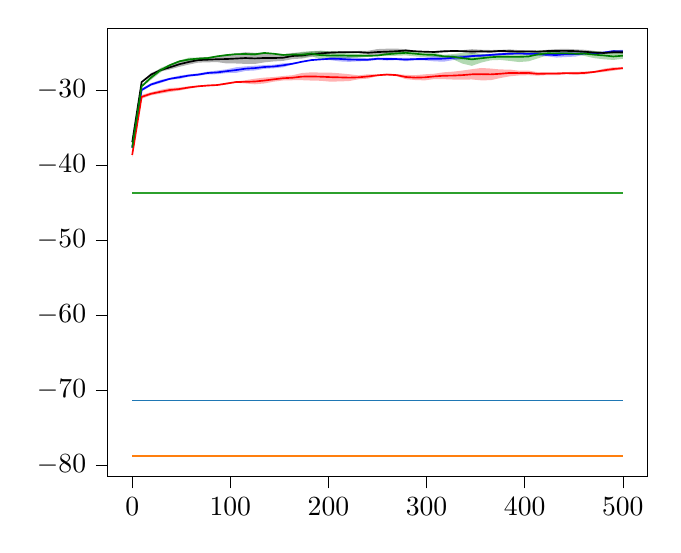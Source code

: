 % This file was created by tikzplotlib v0.9.6.
\begin{tikzpicture}

\definecolor{color0}{rgb}{0.122,0.467,0.706}
\definecolor{color1}{rgb}{1,0.498,0.055}
\definecolor{color2}{rgb}{0.173,0.627,0.173}

\begin{axis}[
tick align=outside,
tick pos=left,
x grid style={white!69.02!black},
xmin=-25, xmax=525,
xtick style={color=black},
y grid style={white!69.02!black},
ymin=-81.559, ymax=-21.725,
ytick style={color=black}
]
\path [fill=blue, fill opacity=0.3]
(axis cs:0,-37.58)
--(axis cs:0,-37.734)
--(axis cs:9.615,-30.156)
--(axis cs:19.231,-29.413)
--(axis cs:28.846,-29.043)
--(axis cs:38.462,-28.593)
--(axis cs:48.077,-28.488)
--(axis cs:57.692,-28.196)
--(axis cs:67.308,-28.072)
--(axis cs:76.923,-27.878)
--(axis cs:86.538,-27.865)
--(axis cs:96.154,-27.705)
--(axis cs:105.769,-27.684)
--(axis cs:115.385,-27.429)
--(axis cs:125,-27.362)
--(axis cs:134.615,-27.148)
--(axis cs:144.231,-27.069)
--(axis cs:153.846,-26.935)
--(axis cs:163.462,-26.577)
--(axis cs:173.077,-26.245)
--(axis cs:182.692,-25.985)
--(axis cs:192.308,-25.938)
--(axis cs:201.923,-25.988)
--(axis cs:211.538,-26.154)
--(axis cs:221.154,-26.215)
--(axis cs:230.769,-26.14)
--(axis cs:240.385,-26.11)
--(axis cs:250,-25.957)
--(axis cs:259.615,-26.038)
--(axis cs:269.231,-25.983)
--(axis cs:278.846,-26.132)
--(axis cs:288.462,-26.011)
--(axis cs:298.077,-26.028)
--(axis cs:307.692,-26.141)
--(axis cs:317.308,-26.198)
--(axis cs:326.923,-25.974)
--(axis cs:336.538,-25.874)
--(axis cs:346.154,-25.589)
--(axis cs:355.769,-25.577)
--(axis cs:365.385,-25.435)
--(axis cs:375,-25.362)
--(axis cs:384.615,-25.204)
--(axis cs:394.231,-25.148)
--(axis cs:403.846,-25.211)
--(axis cs:413.462,-25.426)
--(axis cs:423.077,-25.481)
--(axis cs:432.692,-25.637)
--(axis cs:442.308,-25.568)
--(axis cs:451.923,-25.506)
--(axis cs:461.538,-25.238)
--(axis cs:471.154,-25.148)
--(axis cs:480.769,-25.069)
--(axis cs:490.385,-24.971)
--(axis cs:500,-25.031)
--(axis cs:500,-24.628)
--(axis cs:500,-24.628)
--(axis cs:490.385,-24.638)
--(axis cs:480.769,-24.867)
--(axis cs:471.154,-24.98)
--(axis cs:461.538,-24.962)
--(axis cs:451.923,-24.866)
--(axis cs:442.308,-24.823)
--(axis cs:432.692,-24.955)
--(axis cs:423.077,-25.072)
--(axis cs:413.462,-24.908)
--(axis cs:403.846,-25.055)
--(axis cs:394.231,-25.074)
--(axis cs:384.615,-25.053)
--(axis cs:375,-25.022)
--(axis cs:365.385,-25.149)
--(axis cs:355.769,-25.197)
--(axis cs:346.154,-25.287)
--(axis cs:336.538,-25.315)
--(axis cs:326.923,-25.361)
--(axis cs:317.308,-25.378)
--(axis cs:307.692,-25.438)
--(axis cs:298.077,-25.645)
--(axis cs:288.462,-25.677)
--(axis cs:278.846,-25.677)
--(axis cs:269.231,-25.693)
--(axis cs:259.615,-25.632)
--(axis cs:250,-25.649)
--(axis cs:240.385,-25.738)
--(axis cs:230.769,-25.716)
--(axis cs:221.154,-25.595)
--(axis cs:211.538,-25.491)
--(axis cs:201.923,-25.6)
--(axis cs:192.308,-25.834)
--(axis cs:182.692,-25.969)
--(axis cs:173.077,-26.145)
--(axis cs:163.462,-26.346)
--(axis cs:153.846,-26.412)
--(axis cs:144.231,-26.595)
--(axis cs:134.615,-26.651)
--(axis cs:125,-26.728)
--(axis cs:115.385,-26.819)
--(axis cs:105.769,-26.939)
--(axis cs:96.154,-27.215)
--(axis cs:86.538,-27.373)
--(axis cs:76.923,-27.522)
--(axis cs:67.308,-27.754)
--(axis cs:57.692,-27.886)
--(axis cs:48.077,-28.049)
--(axis cs:38.462,-28.355)
--(axis cs:28.846,-28.624)
--(axis cs:19.231,-29.055)
--(axis cs:9.615,-29.774)
--(axis cs:0,-37.58)
--cycle;

\path [fill=black, fill opacity=0.3]
(axis cs:0,-36.773)
--(axis cs:0,-37.12)
--(axis cs:9.615,-28.953)
--(axis cs:19.231,-28.116)
--(axis cs:28.846,-27.497)
--(axis cs:38.462,-27.229)
--(axis cs:48.077,-26.873)
--(axis cs:57.692,-26.576)
--(axis cs:67.308,-26.314)
--(axis cs:76.923,-26.275)
--(axis cs:86.538,-26.245)
--(axis cs:96.154,-26.421)
--(axis cs:105.769,-26.432)
--(axis cs:115.385,-26.482)
--(axis cs:125,-26.496)
--(axis cs:134.615,-26.282)
--(axis cs:144.231,-26.155)
--(axis cs:153.846,-26.082)
--(axis cs:163.462,-25.844)
--(axis cs:173.077,-25.768)
--(axis cs:182.692,-25.536)
--(axis cs:192.308,-25.412)
--(axis cs:201.923,-25.14)
--(axis cs:211.538,-25.026)
--(axis cs:221.154,-25.012)
--(axis cs:230.769,-25.062)
--(axis cs:240.385,-25.265)
--(axis cs:250,-25.307)
--(axis cs:259.615,-25.253)
--(axis cs:269.231,-25.15)
--(axis cs:278.846,-24.872)
--(axis cs:288.462,-24.906)
--(axis cs:298.077,-24.917)
--(axis cs:307.692,-25.014)
--(axis cs:317.308,-24.96)
--(axis cs:326.923,-24.832)
--(axis cs:336.538,-24.922)
--(axis cs:346.154,-25.142)
--(axis cs:355.769,-25.012)
--(axis cs:365.385,-25.028)
--(axis cs:375,-24.893)
--(axis cs:384.615,-25.031)
--(axis cs:394.231,-25.012)
--(axis cs:403.846,-24.948)
--(axis cs:413.462,-24.977)
--(axis cs:423.077,-24.935)
--(axis cs:432.692,-25.006)
--(axis cs:442.308,-25.023)
--(axis cs:451.923,-25.016)
--(axis cs:461.538,-25.124)
--(axis cs:471.154,-25.205)
--(axis cs:480.769,-25.142)
--(axis cs:490.385,-25.18)
--(axis cs:500,-25.199)
--(axis cs:500,-24.648)
--(axis cs:500,-24.648)
--(axis cs:490.385,-24.65)
--(axis cs:480.769,-24.915)
--(axis cs:471.154,-24.75)
--(axis cs:461.538,-24.608)
--(axis cs:451.923,-24.545)
--(axis cs:442.308,-24.474)
--(axis cs:432.692,-24.508)
--(axis cs:423.077,-24.605)
--(axis cs:413.462,-24.726)
--(axis cs:403.846,-24.673)
--(axis cs:394.231,-24.654)
--(axis cs:384.615,-24.551)
--(axis cs:375,-24.616)
--(axis cs:365.385,-24.636)
--(axis cs:355.769,-24.598)
--(axis cs:346.154,-24.524)
--(axis cs:336.538,-24.65)
--(axis cs:326.923,-24.69)
--(axis cs:317.308,-24.663)
--(axis cs:307.692,-24.777)
--(axis cs:298.077,-24.802)
--(axis cs:288.462,-24.702)
--(axis cs:278.846,-24.527)
--(axis cs:269.231,-24.444)
--(axis cs:259.615,-24.458)
--(axis cs:250,-24.506)
--(axis cs:240.385,-24.733)
--(axis cs:230.769,-24.762)
--(axis cs:221.154,-24.816)
--(axis cs:211.538,-24.842)
--(axis cs:201.923,-24.817)
--(axis cs:192.308,-24.745)
--(axis cs:182.692,-24.827)
--(axis cs:173.077,-24.957)
--(axis cs:163.462,-25.016)
--(axis cs:153.846,-25.237)
--(axis cs:144.231,-25.251)
--(axis cs:134.615,-25.103)
--(axis cs:125,-25.016)
--(axis cs:115.385,-24.925)
--(axis cs:105.769,-25.112)
--(axis cs:96.154,-25.251)
--(axis cs:86.538,-25.482)
--(axis cs:76.923,-25.574)
--(axis cs:67.308,-25.642)
--(axis cs:57.692,-25.884)
--(axis cs:48.077,-26.18)
--(axis cs:38.462,-26.652)
--(axis cs:28.846,-27.141)
--(axis cs:19.231,-27.709)
--(axis cs:9.615,-28.863)
--(axis cs:0,-36.773)
--cycle;

\path [fill=red, fill opacity=0.3]
(axis cs:0,-38.387)
--(axis cs:0,-38.888)
--(axis cs:9.615,-31.136)
--(axis cs:19.231,-30.677)
--(axis cs:28.846,-30.458)
--(axis cs:38.462,-30.234)
--(axis cs:48.077,-30.048)
--(axis cs:57.692,-29.797)
--(axis cs:67.308,-29.575)
--(axis cs:76.923,-29.474)
--(axis cs:86.538,-29.403)
--(axis cs:96.154,-29.235)
--(axis cs:105.769,-28.999)
--(axis cs:115.385,-29.097)
--(axis cs:125,-29.209)
--(axis cs:134.615,-29.096)
--(axis cs:144.231,-28.855)
--(axis cs:153.846,-28.694)
--(axis cs:163.462,-28.668)
--(axis cs:173.077,-28.662)
--(axis cs:182.692,-28.71)
--(axis cs:192.308,-28.741)
--(axis cs:201.923,-28.855)
--(axis cs:211.538,-28.825)
--(axis cs:221.154,-28.776)
--(axis cs:230.769,-28.535)
--(axis cs:240.385,-28.447)
--(axis cs:250,-28.103)
--(axis cs:259.615,-28.037)
--(axis cs:269.231,-28.113)
--(axis cs:278.846,-28.516)
--(axis cs:288.462,-28.641)
--(axis cs:298.077,-28.684)
--(axis cs:307.692,-28.514)
--(axis cs:317.308,-28.522)
--(axis cs:326.923,-28.571)
--(axis cs:336.538,-28.589)
--(axis cs:346.154,-28.563)
--(axis cs:355.769,-28.68)
--(axis cs:365.385,-28.66)
--(axis cs:375,-28.377)
--(axis cs:384.615,-28.146)
--(axis cs:394.231,-28.026)
--(axis cs:403.846,-27.993)
--(axis cs:413.462,-28.049)
--(axis cs:423.077,-27.975)
--(axis cs:432.692,-27.994)
--(axis cs:442.308,-27.859)
--(axis cs:451.923,-27.924)
--(axis cs:461.538,-27.876)
--(axis cs:471.154,-27.673)
--(axis cs:480.769,-27.564)
--(axis cs:490.385,-27.395)
--(axis cs:500,-27.19)
--(axis cs:500,-26.929)
--(axis cs:500,-26.929)
--(axis cs:490.385,-26.939)
--(axis cs:480.769,-27.131)
--(axis cs:471.154,-27.432)
--(axis cs:461.538,-27.502)
--(axis cs:451.923,-27.555)
--(axis cs:442.308,-27.574)
--(axis cs:432.692,-27.571)
--(axis cs:423.077,-27.587)
--(axis cs:413.462,-27.598)
--(axis cs:403.846,-27.382)
--(axis cs:394.231,-27.402)
--(axis cs:384.615,-27.237)
--(axis cs:375,-27.232)
--(axis cs:365.385,-27.107)
--(axis cs:355.769,-27.032)
--(axis cs:346.154,-27.194)
--(axis cs:336.538,-27.377)
--(axis cs:326.923,-27.522)
--(axis cs:317.308,-27.611)
--(axis cs:307.692,-27.798)
--(axis cs:298.077,-27.879)
--(axis cs:288.462,-27.991)
--(axis cs:278.846,-27.954)
--(axis cs:269.231,-27.851)
--(axis cs:259.615,-27.783)
--(axis cs:250,-27.911)
--(axis cs:240.385,-27.869)
--(axis cs:230.769,-28.018)
--(axis cs:221.154,-27.866)
--(axis cs:211.538,-27.742)
--(axis cs:201.923,-27.649)
--(axis cs:192.308,-27.646)
--(axis cs:182.692,-27.613)
--(axis cs:173.077,-27.702)
--(axis cs:163.462,-27.995)
--(axis cs:153.846,-28.103)
--(axis cs:144.231,-28.238)
--(axis cs:134.615,-28.32)
--(axis cs:125,-28.463)
--(axis cs:115.385,-28.661)
--(axis cs:105.769,-28.819)
--(axis cs:96.154,-28.986)
--(axis cs:86.538,-29.212)
--(axis cs:76.923,-29.27)
--(axis cs:67.308,-29.371)
--(axis cs:57.692,-29.471)
--(axis cs:48.077,-29.632)
--(axis cs:38.462,-29.702)
--(axis cs:28.846,-29.954)
--(axis cs:19.231,-30.26)
--(axis cs:9.615,-30.637)
--(axis cs:0,-38.387)
--cycle;

\path [fill=green!50!black, fill opacity=0.3]
(axis cs:0,-37.453)
--(axis cs:0,-37.856)
--(axis cs:9.615,-29.583)
--(axis cs:19.231,-28.607)
--(axis cs:28.846,-27.623)
--(axis cs:38.462,-26.767)
--(axis cs:48.077,-26.223)
--(axis cs:57.692,-26.127)
--(axis cs:67.308,-25.909)
--(axis cs:76.923,-25.857)
--(axis cs:86.538,-25.515)
--(axis cs:96.154,-25.424)
--(axis cs:105.769,-25.237)
--(axis cs:115.385,-25.283)
--(axis cs:125,-25.373)
--(axis cs:134.615,-25.113)
--(axis cs:144.231,-25.196)
--(axis cs:153.846,-25.403)
--(axis cs:163.462,-25.352)
--(axis cs:173.077,-25.623)
--(axis cs:182.692,-25.428)
--(axis cs:192.308,-25.93)
--(axis cs:201.923,-25.939)
--(axis cs:211.538,-25.88)
--(axis cs:221.154,-25.737)
--(axis cs:230.769,-25.66)
--(axis cs:240.385,-25.529)
--(axis cs:250,-25.444)
--(axis cs:259.615,-25.446)
--(axis cs:269.231,-25.394)
--(axis cs:278.846,-25.351)
--(axis cs:288.462,-25.494)
--(axis cs:298.077,-25.576)
--(axis cs:307.692,-25.564)
--(axis cs:317.308,-25.682)
--(axis cs:326.923,-25.875)
--(axis cs:336.538,-26.443)
--(axis cs:346.154,-26.745)
--(axis cs:355.769,-26.308)
--(axis cs:365.385,-26.005)
--(axis cs:375,-25.955)
--(axis cs:384.615,-26.088)
--(axis cs:394.231,-26.239)
--(axis cs:403.846,-26.144)
--(axis cs:413.462,-25.749)
--(axis cs:423.077,-25.332)
--(axis cs:432.692,-25.187)
--(axis cs:442.308,-25.148)
--(axis cs:451.923,-25.189)
--(axis cs:461.538,-25.443)
--(axis cs:471.154,-25.722)
--(axis cs:480.769,-25.87)
--(axis cs:490.385,-25.954)
--(axis cs:500,-25.811)
--(axis cs:500,-24.977)
--(axis cs:500,-24.977)
--(axis cs:490.385,-25.032)
--(axis cs:480.769,-24.846)
--(axis cs:471.154,-24.79)
--(axis cs:461.538,-24.795)
--(axis cs:451.923,-25.064)
--(axis cs:442.308,-25.006)
--(axis cs:432.692,-24.977)
--(axis cs:423.077,-24.811)
--(axis cs:413.462,-24.683)
--(axis cs:403.846,-24.851)
--(axis cs:394.231,-24.854)
--(axis cs:384.615,-25.002)
--(axis cs:375,-25.087)
--(axis cs:365.385,-25.184)
--(axis cs:355.769,-25.16)
--(axis cs:346.154,-25.015)
--(axis cs:336.538,-25.012)
--(axis cs:326.923,-25.185)
--(axis cs:317.308,-25.27)
--(axis cs:307.692,-24.999)
--(axis cs:298.077,-24.92)
--(axis cs:288.462,-24.759)
--(axis cs:278.846,-24.673)
--(axis cs:269.231,-24.798)
--(axis cs:259.615,-24.945)
--(axis cs:250,-25.29)
--(axis cs:240.385,-25.287)
--(axis cs:230.769,-25.146)
--(axis cs:221.154,-25.062)
--(axis cs:211.538,-24.827)
--(axis cs:201.923,-24.818)
--(axis cs:192.308,-24.727)
--(axis cs:182.692,-24.778)
--(axis cs:173.077,-24.873)
--(axis cs:163.462,-25.123)
--(axis cs:153.846,-25.18)
--(axis cs:144.231,-25.07)
--(axis cs:134.615,-24.937)
--(axis cs:125,-25.045)
--(axis cs:115.385,-25.052)
--(axis cs:105.769,-25.135)
--(axis cs:96.154,-25.199)
--(axis cs:86.538,-25.429)
--(axis cs:76.923,-25.571)
--(axis cs:67.308,-25.655)
--(axis cs:57.692,-25.659)
--(axis cs:48.077,-26.057)
--(axis cs:38.462,-26.528)
--(axis cs:28.846,-27.029)
--(axis cs:19.231,-28.013)
--(axis cs:9.615,-29.389)
--(axis cs:0,-37.453)
--cycle;

\addplot [semithick, blue]
table {%
0 -37.657
9.615 -29.965
19.231 -29.234
28.846 -28.834
38.462 -28.474
48.077 -28.268
57.692 -28.041
67.308 -27.913
76.923 -27.7
86.538 -27.619
96.154 -27.46
105.769 -27.311
115.385 -27.124
125 -27.045
134.615 -26.9
144.231 -26.832
153.846 -26.674
163.462 -26.462
173.077 -26.195
182.692 -25.977
192.308 -25.886
201.923 -25.794
211.538 -25.822
221.154 -25.905
230.769 -25.928
240.385 -25.924
250 -25.803
259.615 -25.835
269.231 -25.838
278.846 -25.905
288.462 -25.844
298.077 -25.836
307.692 -25.79
317.308 -25.788
326.923 -25.667
336.538 -25.594
346.154 -25.438
355.769 -25.387
365.385 -25.292
375 -25.192
384.615 -25.128
394.231 -25.111
403.846 -25.133
413.462 -25.167
423.077 -25.276
432.692 -25.296
442.308 -25.195
451.923 -25.186
461.538 -25.1
471.154 -25.064
480.769 -24.968
490.385 -24.804
500 -24.83
};
\addplot [semithick, black]
table {%
0 -36.946
9.615 -28.908
19.231 -27.912
28.846 -27.319
38.462 -26.94
48.077 -26.527
57.692 -26.23
67.308 -25.978
76.923 -25.924
86.538 -25.863
96.154 -25.836
105.769 -25.772
115.385 -25.703
125 -25.756
134.615 -25.693
144.231 -25.703
153.846 -25.66
163.462 -25.43
173.077 -25.362
182.692 -25.181
192.308 -25.079
201.923 -24.979
211.538 -24.934
221.154 -24.914
230.769 -24.912
240.385 -24.999
250 -24.906
259.615 -24.856
269.231 -24.797
278.846 -24.7
288.462 -24.804
298.077 -24.859
307.692 -24.896
317.308 -24.811
326.923 -24.761
336.538 -24.786
346.154 -24.833
355.769 -24.805
365.385 -24.832
375 -24.755
384.615 -24.791
394.231 -24.833
403.846 -24.811
413.462 -24.851
423.077 -24.77
432.692 -24.757
442.308 -24.749
451.923 -24.78
461.538 -24.866
471.154 -24.978
480.769 -25.028
490.385 -24.915
500 -24.923
};
\addplot [semithick, red]
table {%
0 -38.638
9.615 -30.887
19.231 -30.469
28.846 -30.206
38.462 -29.968
48.077 -29.84
57.692 -29.634
67.308 -29.473
76.923 -29.372
86.538 -29.308
96.154 -29.111
105.769 -28.909
115.385 -28.879
125 -28.836
134.615 -28.708
144.231 -28.546
153.846 -28.399
163.462 -28.331
173.077 -28.182
182.692 -28.161
192.308 -28.194
201.923 -28.252
211.538 -28.283
221.154 -28.321
230.769 -28.276
240.385 -28.158
250 -28.007
259.615 -27.91
269.231 -27.982
278.846 -28.235
288.462 -28.316
298.077 -28.281
307.692 -28.156
317.308 -28.067
326.923 -28.047
336.538 -27.983
346.154 -27.879
355.769 -27.856
365.385 -27.883
375 -27.805
384.615 -27.691
394.231 -27.714
403.846 -27.688
413.462 -27.823
423.077 -27.781
432.692 -27.782
442.308 -27.716
451.923 -27.74
461.538 -27.689
471.154 -27.553
480.769 -27.347
490.385 -27.167
500 -27.06
};
\addplot [semithick, green!50!black]
table {%
0 -37.655
9.615 -29.486
19.231 -28.31
28.846 -27.326
38.462 -26.647
48.077 -26.14
57.692 -25.893
67.308 -25.782
76.923 -25.714
86.538 -25.472
96.154 -25.312
105.769 -25.186
115.385 -25.168
125 -25.209
134.615 -25.025
144.231 -25.133
153.846 -25.291
163.462 -25.238
173.077 -25.248
182.692 -25.103
192.308 -25.328
201.923 -25.379
211.538 -25.353
221.154 -25.399
230.769 -25.403
240.385 -25.408
250 -25.367
259.615 -25.195
269.231 -25.096
278.846 -25.012
288.462 -25.126
298.077 -25.248
307.692 -25.281
317.308 -25.476
326.923 -25.53
336.538 -25.727
346.154 -25.88
355.769 -25.734
365.385 -25.594
375 -25.521
384.615 -25.545
394.231 -25.547
403.846 -25.497
413.462 -25.216
423.077 -25.072
432.692 -25.082
442.308 -25.077
451.923 -25.126
461.538 -25.119
471.154 -25.256
480.769 -25.358
490.385 -25.493
500 -25.394
};
\addplot [semithick, color0]
table {%
0 -71.398
9.615 -71.398
19.231 -71.398
28.846 -71.398
38.462 -71.398
48.077 -71.398
57.692 -71.398
67.308 -71.398
76.923 -71.398
86.538 -71.398
96.154 -71.398
105.769 -71.398
115.385 -71.398
125 -71.398
134.615 -71.398
144.231 -71.398
153.846 -71.398
163.462 -71.398
173.077 -71.398
182.692 -71.398
192.308 -71.398
201.923 -71.398
211.538 -71.398
221.154 -71.398
230.769 -71.398
240.385 -71.398
250 -71.398
259.615 -71.398
269.231 -71.398
278.846 -71.398
288.462 -71.398
298.077 -71.398
307.692 -71.398
317.308 -71.398
326.923 -71.398
336.538 -71.398
346.154 -71.398
355.769 -71.398
365.385 -71.398
375 -71.398
384.615 -71.398
394.231 -71.398
403.846 -71.398
413.462 -71.398
423.077 -71.398
432.692 -71.398
442.308 -71.398
451.923 -71.398
461.538 -71.398
471.154 -71.398
480.769 -71.398
490.385 -71.398
500 -71.398
};
\addplot [semithick, color1]
table {%
0 -78.839
9.615 -78.839
19.231 -78.839
28.846 -78.839
38.462 -78.839
48.077 -78.839
57.692 -78.839
67.308 -78.839
76.923 -78.839
86.538 -78.839
96.154 -78.839
105.769 -78.839
115.385 -78.839
125 -78.839
134.615 -78.839
144.231 -78.839
153.846 -78.839
163.462 -78.839
173.077 -78.839
182.692 -78.839
192.308 -78.839
201.923 -78.839
211.538 -78.839
221.154 -78.839
230.769 -78.839
240.385 -78.839
250 -78.839
259.615 -78.839
269.231 -78.839
278.846 -78.839
288.462 -78.839
298.077 -78.839
307.692 -78.839
317.308 -78.839
326.923 -78.839
336.538 -78.839
346.154 -78.839
355.769 -78.839
365.385 -78.839
375 -78.839
384.615 -78.839
394.231 -78.839
403.846 -78.839
413.462 -78.839
423.077 -78.839
432.692 -78.839
442.308 -78.839
451.923 -78.839
461.538 -78.839
471.154 -78.839
480.769 -78.839
490.385 -78.839
500 -78.839
};
\addplot [semithick, color2]
table {%
0 -43.672
9.615 -43.672
19.231 -43.672
28.846 -43.672
38.462 -43.672
48.077 -43.672
57.692 -43.672
67.308 -43.672
76.923 -43.672
86.538 -43.672
96.154 -43.672
105.769 -43.672
115.385 -43.672
125 -43.672
134.615 -43.672
144.231 -43.672
153.846 -43.672
163.462 -43.672
173.077 -43.672
182.692 -43.672
192.308 -43.672
201.923 -43.672
211.538 -43.672
221.154 -43.672
230.769 -43.672
240.385 -43.672
250 -43.672
259.615 -43.672
269.231 -43.672
278.846 -43.672
288.462 -43.672
298.077 -43.672
307.692 -43.672
317.308 -43.672
326.923 -43.672
336.538 -43.672
346.154 -43.672
355.769 -43.672
365.385 -43.672
375 -43.672
384.615 -43.672
394.231 -43.672
403.846 -43.672
413.462 -43.672
423.077 -43.672
432.692 -43.672
442.308 -43.672
451.923 -43.672
461.538 -43.672
471.154 -43.672
480.769 -43.672
490.385 -43.672
500 -43.672
};
\end{axis}

\end{tikzpicture}
